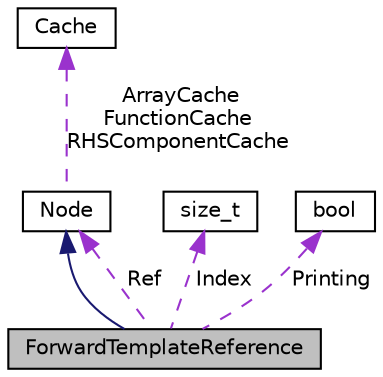digraph "ForwardTemplateReference"
{
 // LATEX_PDF_SIZE
  bgcolor="transparent";
  edge [fontname="Helvetica",fontsize="10",labelfontname="Helvetica",labelfontsize="10"];
  node [fontname="Helvetica",fontsize="10",shape="box"];
  Node1 [label="ForwardTemplateReference",height=0.2,width=0.4,color="black", fillcolor="grey75", style="filled", fontcolor="black",tooltip="A forward-reference to a template argument that was not known at the point where the template paramet..."];
  Node2 -> Node1 [dir="back",color="midnightblue",fontsize="10",style="solid",fontname="Helvetica"];
  Node2 [label="Node",height=0.2,width=0.4,color="black",URL="$classNode.html",tooltip=" "];
  Node3 -> Node2 [dir="back",color="darkorchid3",fontsize="10",style="dashed",label=" ArrayCache\nFunctionCache\nRHSComponentCache" ,fontname="Helvetica"];
  Node3 [label="Cache",height=0.2,width=0.4,color="black",tooltip=" "];
  Node4 -> Node1 [dir="back",color="darkorchid3",fontsize="10",style="dashed",label=" Index" ,fontname="Helvetica"];
  Node4 [label="size_t",height=0.2,width=0.4,color="black",URL="$classsize__t.html",tooltip=" "];
  Node2 -> Node1 [dir="back",color="darkorchid3",fontsize="10",style="dashed",label=" Ref" ,fontname="Helvetica"];
  Node5 -> Node1 [dir="back",color="darkorchid3",fontsize="10",style="dashed",label=" Printing" ,fontname="Helvetica"];
  Node5 [label="bool",height=0.2,width=0.4,color="black",URL="$classbool.html",tooltip=" "];
}
